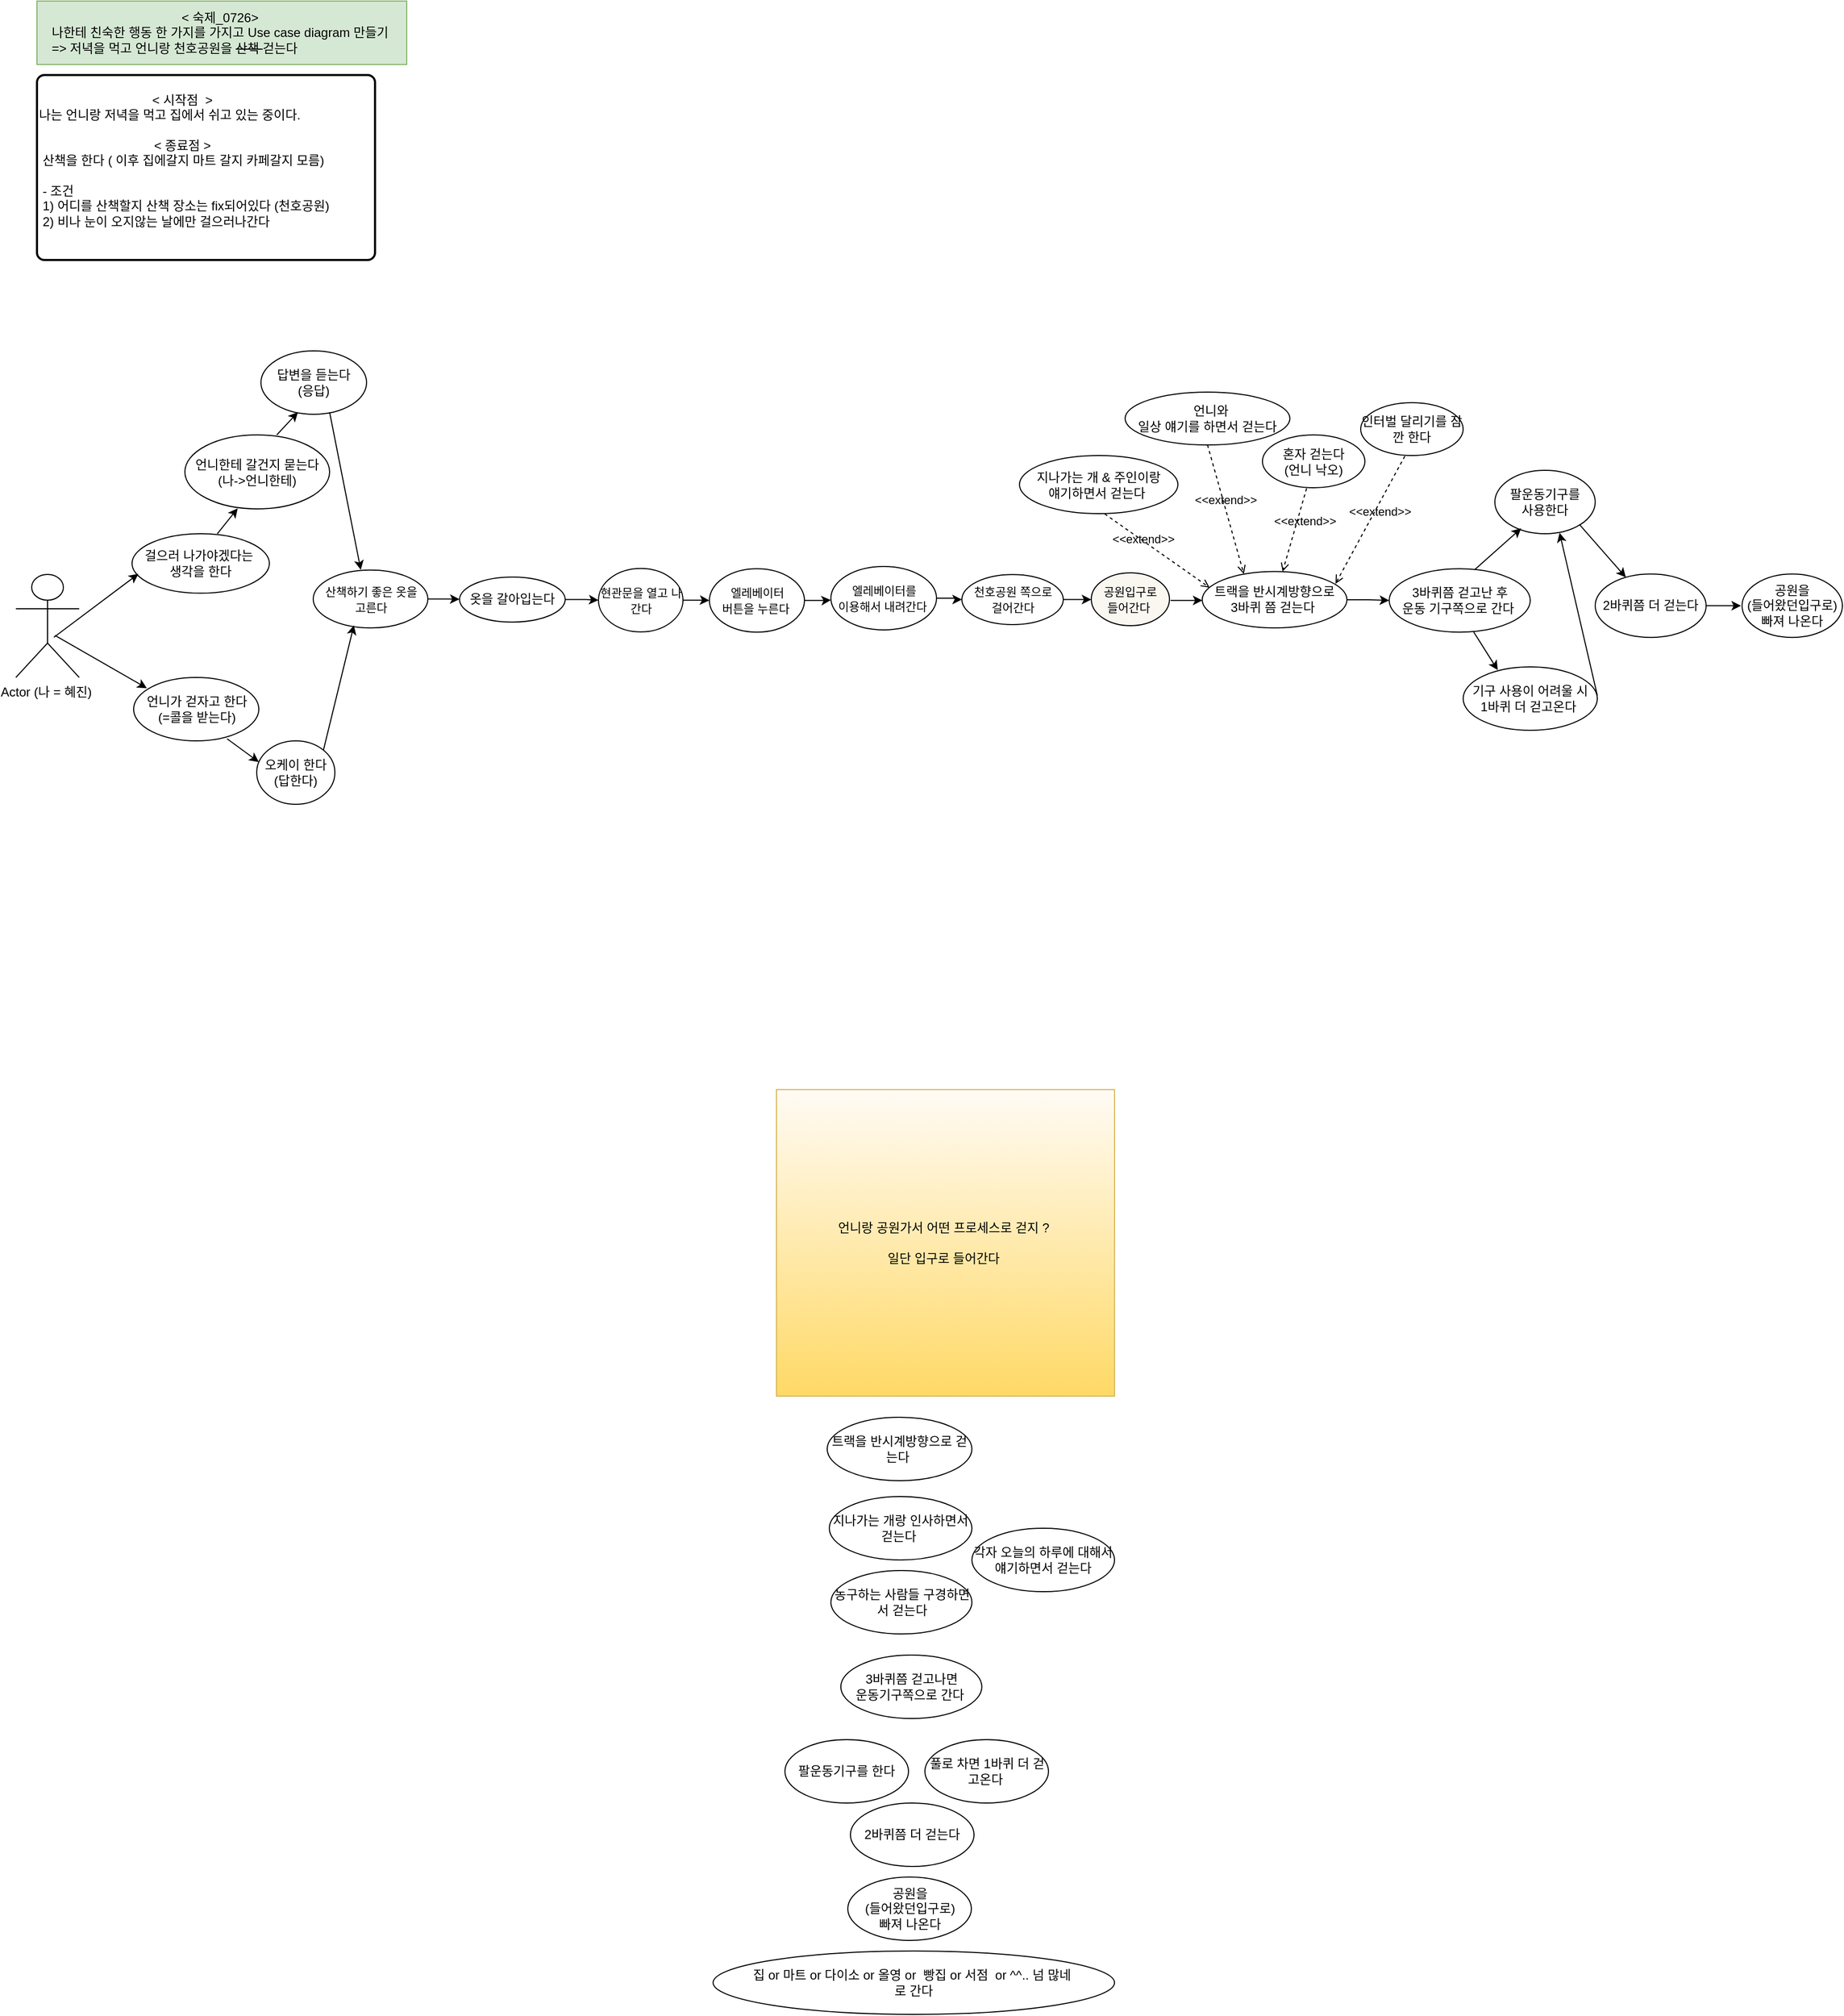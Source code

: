 <mxfile version="21.6.5" type="github">
  <diagram name="페이지-1" id="sYgcCLTAoJjAeG1pjwmj">
    <mxGraphModel dx="1803" dy="993" grid="1" gridSize="10" guides="1" tooltips="1" connect="1" arrows="1" fold="1" page="1" pageScale="1" pageWidth="827" pageHeight="1169" math="0" shadow="0">
      <root>
        <mxCell id="0" />
        <mxCell id="1" parent="0" />
        <mxCell id="4KqqWzj8_jCF8s9pvPA0-2" value="걸으러 나가야겠다는&amp;nbsp;&lt;br&gt;생각을 한다" style="ellipse;whiteSpace=wrap;html=1;" parent="1" vertex="1">
          <mxGeometry x="130" y="524.01" width="130" height="56.25" as="geometry" />
        </mxCell>
        <mxCell id="4KqqWzj8_jCF8s9pvPA0-3" value="Actor (나 = 혜진)&amp;nbsp;" style="shape=umlActor;verticalLabelPosition=bottom;verticalAlign=top;html=1;" parent="1" vertex="1">
          <mxGeometry x="20" y="562.5" width="60" height="97.5" as="geometry" />
        </mxCell>
        <mxCell id="4KqqWzj8_jCF8s9pvPA0-4" value="&lt;div style=&quot;&quot;&gt;&lt;span style=&quot;background-color: initial;&quot;&gt;&amp;lt; 숙제_0726&amp;gt;&amp;nbsp;&lt;/span&gt;&lt;/div&gt;&lt;div style=&quot;&quot;&gt;&lt;span style=&quot;background-color: initial;&quot;&gt;나한테 친숙한 행동 한 가지를 가지고 Use case diagram 만들기&amp;nbsp;&lt;/span&gt;&lt;/div&gt;&lt;div style=&quot;text-align: left;&quot;&gt;=&amp;gt; 저녁을 먹고 언니랑 천호공원을&amp;nbsp;&lt;strike&gt;산책&amp;nbsp;&lt;/strike&gt;걷는다&amp;nbsp;&lt;/div&gt;" style="rounded=0;whiteSpace=wrap;html=1;fillColor=#d5e8d4;strokeColor=#82b366;" parent="1" vertex="1">
          <mxGeometry x="40" y="20" width="350" height="60" as="geometry" />
        </mxCell>
        <mxCell id="XLeCKCvdoxdbFb9m1tCh-6" value="&lt;div style=&quot;text-align: center;&quot;&gt;&lt;span style=&quot;background-color: initial;&quot;&gt;&amp;lt; 시작점&amp;nbsp; &amp;gt;&amp;nbsp;&lt;/span&gt;&lt;/div&gt;&lt;div style=&quot;&quot;&gt;&lt;span style=&quot;background-color: initial;&quot;&gt;나는 언니랑 저녁을 먹고 집에서 쉬고 있는 중이다.&lt;/span&gt;&lt;/div&gt;&lt;div style=&quot;&quot;&gt;&lt;span style=&quot;background-color: initial;&quot;&gt;&lt;br&gt;&lt;/span&gt;&lt;/div&gt;&lt;div style=&quot;text-align: center;&quot;&gt;&lt;span style=&quot;background-color: initial;&quot;&gt;&amp;lt; 종료점 &amp;gt;&amp;nbsp;&lt;/span&gt;&lt;/div&gt;&lt;div style=&quot;&quot;&gt;&amp;nbsp;산책을 한다 ( 이후 집에갈지 마트 갈지 카페갈지 모름)&amp;nbsp;&lt;/div&gt;&lt;br&gt;&amp;nbsp;- 조건&amp;nbsp;&lt;br&gt;&amp;nbsp;1) 어디를 산책할지 산책 장소는 fix되어있다 (천호공원)&lt;br&gt;&amp;nbsp;2) 비나 눈이 오지않는 날에만 걸으러나간다&amp;nbsp;&lt;br&gt;&amp;nbsp;" style="rounded=1;whiteSpace=wrap;html=1;absoluteArcSize=1;arcSize=14;strokeWidth=2;align=left;" parent="1" vertex="1">
          <mxGeometry x="40" y="90" width="320" height="175" as="geometry" />
        </mxCell>
        <mxCell id="XLeCKCvdoxdbFb9m1tCh-21" value="언니한테 갈건지 묻는다 (나-&amp;gt;언니한테)" style="ellipse;whiteSpace=wrap;html=1;" parent="1" vertex="1">
          <mxGeometry x="180" y="430.5" width="137" height="70" as="geometry" />
        </mxCell>
        <mxCell id="XLeCKCvdoxdbFb9m1tCh-24" value="답변을 듣는다&lt;br&gt;(응답)" style="ellipse;whiteSpace=wrap;html=1;" parent="1" vertex="1">
          <mxGeometry x="252" y="351" width="100" height="60" as="geometry" />
        </mxCell>
        <mxCell id="FUzFIuwG7qgmaGk0ISnc-17" value="" style="edgeStyle=orthogonalEdgeStyle;rounded=0;orthogonalLoop=1;jettySize=auto;html=1;" parent="1" source="XLeCKCvdoxdbFb9m1tCh-74" target="XLeCKCvdoxdbFb9m1tCh-76" edge="1">
          <mxGeometry relative="1" as="geometry" />
        </mxCell>
        <mxCell id="XLeCKCvdoxdbFb9m1tCh-74" value="&lt;font style=&quot;font-size: 11px;&quot;&gt;현관문을 열고 나간다&lt;br&gt;&lt;/font&gt;" style="ellipse;whiteSpace=wrap;html=1;" parent="1" vertex="1">
          <mxGeometry x="571.5" y="556.88" width="80" height="60" as="geometry" />
        </mxCell>
        <mxCell id="FUzFIuwG7qgmaGk0ISnc-18" value="" style="edgeStyle=orthogonalEdgeStyle;rounded=0;orthogonalLoop=1;jettySize=auto;html=1;" parent="1" source="XLeCKCvdoxdbFb9m1tCh-76" edge="1">
          <mxGeometry relative="1" as="geometry">
            <mxPoint x="791.5" y="586.8" as="targetPoint" />
          </mxGeometry>
        </mxCell>
        <mxCell id="XLeCKCvdoxdbFb9m1tCh-76" value="&lt;font style=&quot;font-size: 11px;&quot;&gt;엘레베이터 &lt;br&gt;버튼을 누른다&amp;nbsp;&lt;br&gt;&lt;/font&gt;" style="ellipse;whiteSpace=wrap;html=1;" parent="1" vertex="1">
          <mxGeometry x="676.5" y="557.13" width="90" height="60" as="geometry" />
        </mxCell>
        <mxCell id="XTdCZt_rwrbxKGFYCelY-1" value="" style="edgeStyle=orthogonalEdgeStyle;rounded=0;orthogonalLoop=1;jettySize=auto;html=1;" edge="1" parent="1">
          <mxGeometry relative="1" as="geometry">
            <mxPoint x="1002.5" y="586.276" as="sourcePoint" />
            <mxPoint x="1038.0" y="587.103" as="targetPoint" />
          </mxGeometry>
        </mxCell>
        <mxCell id="XLeCKCvdoxdbFb9m1tCh-77" value="&lt;font style=&quot;font-size: 11px;&quot;&gt;천호공원 쪽으로&lt;br&gt;걸어간다&lt;br&gt;&lt;/font&gt;" style="ellipse;whiteSpace=wrap;html=1;" parent="1" vertex="1">
          <mxGeometry x="915.5" y="562.62" width="96" height="47.38" as="geometry" />
        </mxCell>
        <mxCell id="FUzFIuwG7qgmaGk0ISnc-45" value="" style="edgeStyle=orthogonalEdgeStyle;rounded=0;orthogonalLoop=1;jettySize=auto;html=1;" parent="1" edge="1">
          <mxGeometry relative="1" as="geometry">
            <mxPoint x="1113.0" y="587.12" as="sourcePoint" />
            <mxPoint x="1143.15" y="587.8" as="targetPoint" />
          </mxGeometry>
        </mxCell>
        <mxCell id="XLeCKCvdoxdbFb9m1tCh-84" value="&lt;font style=&quot;font-size: 11px;&quot;&gt;공원입구로 &lt;br&gt;들어간다&amp;nbsp;&lt;br&gt;&lt;/font&gt;" style="ellipse;whiteSpace=wrap;html=1;fillColor=#FAF6F0;gradientColor=#FAF6F0;strokeColor=default;" parent="1" vertex="1">
          <mxGeometry x="1038" y="561" width="74" height="50" as="geometry" />
        </mxCell>
        <mxCell id="FUzFIuwG7qgmaGk0ISnc-16" value="" style="edgeStyle=orthogonalEdgeStyle;rounded=0;orthogonalLoop=1;jettySize=auto;html=1;" parent="1" source="FUzFIuwG7qgmaGk0ISnc-1" target="XLeCKCvdoxdbFb9m1tCh-74" edge="1">
          <mxGeometry relative="1" as="geometry" />
        </mxCell>
        <mxCell id="FUzFIuwG7qgmaGk0ISnc-1" value="옷을 갈아입는다" style="ellipse;whiteSpace=wrap;html=1;" parent="1" vertex="1">
          <mxGeometry x="440" y="564.99" width="100" height="42.63" as="geometry" />
        </mxCell>
        <mxCell id="FUzFIuwG7qgmaGk0ISnc-15" value="" style="edgeStyle=orthogonalEdgeStyle;rounded=0;orthogonalLoop=1;jettySize=auto;html=1;" parent="1" source="FUzFIuwG7qgmaGk0ISnc-3" edge="1">
          <mxGeometry relative="1" as="geometry">
            <mxPoint x="440" y="586" as="targetPoint" />
          </mxGeometry>
        </mxCell>
        <mxCell id="FUzFIuwG7qgmaGk0ISnc-3" value="&lt;font style=&quot;font-size: 11px;&quot;&gt;산책하기 좋은 옷을 &lt;br&gt;고른다&lt;br&gt;&lt;/font&gt;" style="ellipse;whiteSpace=wrap;html=1;" parent="1" vertex="1">
          <mxGeometry x="301.5" y="558.38" width="108.5" height="54.75" as="geometry" />
        </mxCell>
        <mxCell id="FUzFIuwG7qgmaGk0ISnc-19" value="" style="edgeStyle=orthogonalEdgeStyle;rounded=0;orthogonalLoop=1;jettySize=auto;html=1;" parent="1" source="FUzFIuwG7qgmaGk0ISnc-11" target="XLeCKCvdoxdbFb9m1tCh-77" edge="1">
          <mxGeometry relative="1" as="geometry" />
        </mxCell>
        <mxCell id="FUzFIuwG7qgmaGk0ISnc-11" value="&lt;font style=&quot;font-size: 11px;&quot;&gt;엘레베이터를 &lt;br&gt;이용해서 내려간다&amp;nbsp;&lt;br&gt;&lt;/font&gt;" style="ellipse;whiteSpace=wrap;html=1;" parent="1" vertex="1">
          <mxGeometry x="791.5" y="555" width="100" height="60" as="geometry" />
        </mxCell>
        <mxCell id="FUzFIuwG7qgmaGk0ISnc-20" value="언니랑 공원가서 어떤 프로세스로 걷지 ?&amp;nbsp;&lt;br&gt;&lt;br&gt;일단 입구로 들어간다&amp;nbsp;&lt;br&gt;" style="rounded=0;whiteSpace=wrap;html=1;fillColor=#FFFBF5;gradientColor=#ffd966;strokeColor=#d6b656;" parent="1" vertex="1">
          <mxGeometry x="740" y="1050" width="320" height="290" as="geometry" />
        </mxCell>
        <mxCell id="FUzFIuwG7qgmaGk0ISnc-24" value="트랙을 반시계방향으로 걷는다&amp;nbsp;" style="ellipse;whiteSpace=wrap;html=1;" parent="1" vertex="1">
          <mxGeometry x="788" y="1360" width="137" height="60" as="geometry" />
        </mxCell>
        <mxCell id="FUzFIuwG7qgmaGk0ISnc-25" value="지나가는 개랑 인사하면서 걷는다&amp;nbsp;" style="ellipse;whiteSpace=wrap;html=1;" parent="1" vertex="1">
          <mxGeometry x="790" y="1435" width="135" height="60" as="geometry" />
        </mxCell>
        <mxCell id="FUzFIuwG7qgmaGk0ISnc-26" value="농구하는 사람들 구경하면서 걷는다" style="ellipse;whiteSpace=wrap;html=1;" parent="1" vertex="1">
          <mxGeometry x="791.5" y="1505" width="133.5" height="60" as="geometry" />
        </mxCell>
        <mxCell id="FUzFIuwG7qgmaGk0ISnc-27" value="3바퀴쯤 걷고난 후&lt;br&gt;운동 기구쪽으로 간다&amp;nbsp;" style="ellipse;whiteSpace=wrap;html=1;" parent="1" vertex="1">
          <mxGeometry x="1320" y="557.13" width="133.5" height="60" as="geometry" />
        </mxCell>
        <mxCell id="FUzFIuwG7qgmaGk0ISnc-28" value="팔운동기구를 &lt;br&gt;사용한다" style="ellipse;whiteSpace=wrap;html=1;" parent="1" vertex="1">
          <mxGeometry x="1420" y="464.01" width="95" height="60" as="geometry" />
        </mxCell>
        <mxCell id="FUzFIuwG7qgmaGk0ISnc-31" value="기구 사용이 어려울 시&lt;br&gt;1바퀴 더 걷고온다&amp;nbsp;" style="ellipse;whiteSpace=wrap;html=1;" parent="1" vertex="1">
          <mxGeometry x="1390" y="650.0" width="127" height="60" as="geometry" />
        </mxCell>
        <mxCell id="FUzFIuwG7qgmaGk0ISnc-67" value="" style="edgeStyle=orthogonalEdgeStyle;rounded=0;orthogonalLoop=1;jettySize=auto;html=1;" parent="1" edge="1">
          <mxGeometry relative="1" as="geometry">
            <mxPoint x="1608" y="592.13" as="sourcePoint" />
            <mxPoint x="1653" y="592.13" as="targetPoint" />
          </mxGeometry>
        </mxCell>
        <mxCell id="FUzFIuwG7qgmaGk0ISnc-32" value="2바퀴쯤 더 걷는다" style="ellipse;whiteSpace=wrap;html=1;" parent="1" vertex="1">
          <mxGeometry x="1515" y="562.13" width="105" height="60" as="geometry" />
        </mxCell>
        <mxCell id="FUzFIuwG7qgmaGk0ISnc-33" value="각자 오늘의 하루에 대해서 얘기하면서 걷는다" style="ellipse;whiteSpace=wrap;html=1;" parent="1" vertex="1">
          <mxGeometry x="925" y="1465" width="135" height="60" as="geometry" />
        </mxCell>
        <mxCell id="FUzFIuwG7qgmaGk0ISnc-34" value="집 or 마트 or 다이소 or 올영 or&amp;nbsp; 빵집 or 서점&amp;nbsp; or ^^.. 넘 많네&amp;nbsp;&lt;br&gt;로 간다" style="ellipse;whiteSpace=wrap;html=1;" parent="1" vertex="1">
          <mxGeometry x="680" y="1865" width="380" height="60" as="geometry" />
        </mxCell>
        <mxCell id="FUzFIuwG7qgmaGk0ISnc-61" value="" style="edgeStyle=orthogonalEdgeStyle;rounded=0;orthogonalLoop=1;jettySize=auto;html=1;" parent="1" source="FUzFIuwG7qgmaGk0ISnc-35" target="FUzFIuwG7qgmaGk0ISnc-27" edge="1">
          <mxGeometry relative="1" as="geometry" />
        </mxCell>
        <mxCell id="FUzFIuwG7qgmaGk0ISnc-35" value="트랙을 반시계방향으로 &lt;br&gt;3바퀴 쯤 걷는다&amp;nbsp;" style="ellipse;whiteSpace=wrap;html=1;" parent="1" vertex="1">
          <mxGeometry x="1143" y="559.76" width="137" height="53.37" as="geometry" />
        </mxCell>
        <mxCell id="FUzFIuwG7qgmaGk0ISnc-36" value="지나가는 개 &amp;amp; 주인이랑 &lt;br&gt;얘기하면서 걷는다&amp;nbsp;" style="ellipse;whiteSpace=wrap;html=1;" parent="1" vertex="1">
          <mxGeometry x="970" y="450" width="150" height="55" as="geometry" />
        </mxCell>
        <mxCell id="FUzFIuwG7qgmaGk0ISnc-37" value="&amp;nbsp; 언니와 &lt;br&gt;일상 얘기를 하면서 걷는다" style="ellipse;whiteSpace=wrap;html=1;" parent="1" vertex="1">
          <mxGeometry x="1070" y="390" width="156" height="50" as="geometry" />
        </mxCell>
        <mxCell id="FUzFIuwG7qgmaGk0ISnc-38" value="혼자 걷는다 &lt;br&gt;(언니 낙오)" style="ellipse;whiteSpace=wrap;html=1;" parent="1" vertex="1">
          <mxGeometry x="1200" y="430.5" width="97" height="50" as="geometry" />
        </mxCell>
        <mxCell id="FUzFIuwG7qgmaGk0ISnc-39" value="공원을 &lt;br&gt;(들어왔던입구로) &lt;br&gt;빠져 나온다" style="ellipse;whiteSpace=wrap;html=1;" parent="1" vertex="1">
          <mxGeometry x="1654" y="562.13" width="95" height="60" as="geometry" />
        </mxCell>
        <mxCell id="FUzFIuwG7qgmaGk0ISnc-41" value="&amp;lt;&amp;lt;extend&amp;gt;&amp;gt;" style="html=1;verticalAlign=bottom;labelBackgroundColor=none;endArrow=open;endFill=0;dashed=1;rounded=0;exitX=0.538;exitY=1.005;exitDx=0;exitDy=0;entryX=0.051;entryY=0.379;entryDx=0;entryDy=0;entryPerimeter=0;exitPerimeter=0;" parent="1" source="FUzFIuwG7qgmaGk0ISnc-36" edge="1">
          <mxGeometry x="-0.201" y="-6" width="160" relative="1" as="geometry">
            <mxPoint x="1060.5" y="500" as="sourcePoint" />
            <mxPoint x="1149.987" y="574.987" as="targetPoint" />
            <mxPoint as="offset" />
          </mxGeometry>
        </mxCell>
        <mxCell id="FUzFIuwG7qgmaGk0ISnc-42" value="&amp;lt;&amp;lt;extend&amp;gt;&amp;gt;" style="html=1;verticalAlign=bottom;labelBackgroundColor=none;endArrow=open;endFill=0;dashed=1;rounded=0;exitX=0.5;exitY=1;exitDx=0;exitDy=0;" parent="1" source="FUzFIuwG7qgmaGk0ISnc-37" edge="1">
          <mxGeometry width="160" relative="1" as="geometry">
            <mxPoint x="1178.586" y="453.23" as="sourcePoint" />
            <mxPoint x="1182.41" y="562.13" as="targetPoint" />
          </mxGeometry>
        </mxCell>
        <mxCell id="FUzFIuwG7qgmaGk0ISnc-43" value="&amp;lt;&amp;lt;extend&amp;gt;&amp;gt;" style="html=1;verticalAlign=bottom;labelBackgroundColor=none;endArrow=open;endFill=0;dashed=1;rounded=0;exitX=0.431;exitY=1.012;exitDx=0;exitDy=0;exitPerimeter=0;" parent="1" source="FUzFIuwG7qgmaGk0ISnc-38" edge="1" target="FUzFIuwG7qgmaGk0ISnc-35">
          <mxGeometry x="-0.047" y="9" width="160" relative="1" as="geometry">
            <mxPoint x="1340.609" y="496.5" as="sourcePoint" />
            <mxPoint x="1282" y="576.5" as="targetPoint" />
            <mxPoint as="offset" />
            <Array as="points" />
          </mxGeometry>
        </mxCell>
        <mxCell id="FUzFIuwG7qgmaGk0ISnc-46" value="언니가 걷자고 한다&lt;br&gt;(=콜을 받는다)" style="ellipse;whiteSpace=wrap;html=1;" parent="1" vertex="1">
          <mxGeometry x="131.5" y="660" width="118.5" height="60" as="geometry" />
        </mxCell>
        <mxCell id="FUzFIuwG7qgmaGk0ISnc-48" value="" style="endArrow=classic;html=1;rounded=0;" parent="1" edge="1">
          <mxGeometry width="50" height="50" relative="1" as="geometry">
            <mxPoint x="56" y="622" as="sourcePoint" />
            <mxPoint x="136" y="562" as="targetPoint" />
          </mxGeometry>
        </mxCell>
        <mxCell id="FUzFIuwG7qgmaGk0ISnc-49" value="" style="endArrow=classic;html=1;rounded=0;" parent="1" edge="1">
          <mxGeometry width="50" height="50" relative="1" as="geometry">
            <mxPoint x="57" y="620.13" as="sourcePoint" />
            <mxPoint x="144" y="670.13" as="targetPoint" />
          </mxGeometry>
        </mxCell>
        <mxCell id="FUzFIuwG7qgmaGk0ISnc-50" value="" style="endArrow=classic;html=1;rounded=0;" parent="1" edge="1">
          <mxGeometry width="50" height="50" relative="1" as="geometry">
            <mxPoint x="210.71" y="524.01" as="sourcePoint" />
            <mxPoint x="230" y="500" as="targetPoint" />
          </mxGeometry>
        </mxCell>
        <mxCell id="FUzFIuwG7qgmaGk0ISnc-51" value="" style="endArrow=classic;html=1;rounded=0;" parent="1" edge="1">
          <mxGeometry width="50" height="50" relative="1" as="geometry">
            <mxPoint x="267" y="430.5" as="sourcePoint" />
            <mxPoint x="287" y="409" as="targetPoint" />
          </mxGeometry>
        </mxCell>
        <mxCell id="FUzFIuwG7qgmaGk0ISnc-52" value="" style="endArrow=classic;html=1;rounded=0;entryX=0.355;entryY=0.954;entryDx=0;entryDy=0;entryPerimeter=0;exitX=1;exitY=0;exitDx=0;exitDy=0;" parent="1" target="FUzFIuwG7qgmaGk0ISnc-3" edge="1" source="XTdCZt_rwrbxKGFYCelY-2">
          <mxGeometry width="50" height="50" relative="1" as="geometry">
            <mxPoint x="279.71" y="642" as="sourcePoint" />
            <mxPoint x="330" y="600" as="targetPoint" />
          </mxGeometry>
        </mxCell>
        <mxCell id="FUzFIuwG7qgmaGk0ISnc-53" value="" style="endArrow=classic;html=1;rounded=0;entryX=0.415;entryY=-0.004;entryDx=0;entryDy=0;entryPerimeter=0;exitX=0.65;exitY=0.967;exitDx=0;exitDy=0;exitPerimeter=0;" parent="1" target="FUzFIuwG7qgmaGk0ISnc-3" edge="1" source="XLeCKCvdoxdbFb9m1tCh-24">
          <mxGeometry width="50" height="50" relative="1" as="geometry">
            <mxPoint x="337.001" y="409.118" as="sourcePoint" />
            <mxPoint x="379.203" y="559.127" as="targetPoint" />
          </mxGeometry>
        </mxCell>
        <mxCell id="FUzFIuwG7qgmaGk0ISnc-55" value="3바퀴쯤 걷고나면 &lt;br&gt;운동기구쪽으로 간다&amp;nbsp;" style="ellipse;whiteSpace=wrap;html=1;" parent="1" vertex="1">
          <mxGeometry x="800.9" y="1585" width="133.5" height="60" as="geometry" />
        </mxCell>
        <mxCell id="FUzFIuwG7qgmaGk0ISnc-56" value="팔운동기구를 한다" style="ellipse;whiteSpace=wrap;html=1;" parent="1" vertex="1">
          <mxGeometry x="748" y="1665" width="117" height="60" as="geometry" />
        </mxCell>
        <mxCell id="FUzFIuwG7qgmaGk0ISnc-57" value="풀로 차면 1바퀴 더 걷고온다&amp;nbsp;" style="ellipse;whiteSpace=wrap;html=1;" parent="1" vertex="1">
          <mxGeometry x="880.5" y="1665" width="117" height="60" as="geometry" />
        </mxCell>
        <mxCell id="FUzFIuwG7qgmaGk0ISnc-58" value="2바퀴쯤 더 걷는다" style="ellipse;whiteSpace=wrap;html=1;" parent="1" vertex="1">
          <mxGeometry x="810" y="1725" width="117" height="60" as="geometry" />
        </mxCell>
        <mxCell id="FUzFIuwG7qgmaGk0ISnc-59" value="공원을 &lt;br&gt;(들어왔던입구로) &lt;br&gt;빠져 나온다" style="ellipse;whiteSpace=wrap;html=1;" parent="1" vertex="1">
          <mxGeometry x="807.5" y="1795" width="117" height="60" as="geometry" />
        </mxCell>
        <mxCell id="FUzFIuwG7qgmaGk0ISnc-62" value="" style="endArrow=classic;html=1;rounded=0;entryX=0;entryY=1;entryDx=0;entryDy=0;exitX=0.599;exitY=0.048;exitDx=0;exitDy=0;exitPerimeter=0;" parent="1" edge="1">
          <mxGeometry width="50" height="50" relative="1" as="geometry">
            <mxPoint x="1400.966" y="558.01" as="sourcePoint" />
            <mxPoint x="1444.933" y="518.866" as="targetPoint" />
          </mxGeometry>
        </mxCell>
        <mxCell id="FUzFIuwG7qgmaGk0ISnc-63" value="" style="endArrow=classic;html=1;rounded=0;entryX=0.258;entryY=0.101;entryDx=0;entryDy=0;entryPerimeter=0;" parent="1" edge="1">
          <mxGeometry width="50" height="50" relative="1" as="geometry">
            <mxPoint x="1400" y="617" as="sourcePoint" />
            <mxPoint x="1422.766" y="653.06" as="targetPoint" />
          </mxGeometry>
        </mxCell>
        <mxCell id="FUzFIuwG7qgmaGk0ISnc-65" value="" style="endArrow=classic;html=1;rounded=0;" parent="1" target="FUzFIuwG7qgmaGk0ISnc-32" edge="1">
          <mxGeometry width="50" height="50" relative="1" as="geometry">
            <mxPoint x="1500.001" y="515.188" as="sourcePoint" />
            <mxPoint x="1533" y="659.07" as="targetPoint" />
          </mxGeometry>
        </mxCell>
        <mxCell id="FUzFIuwG7qgmaGk0ISnc-66" value="" style="endArrow=classic;html=1;rounded=0;entryX=0.645;entryY=0.985;entryDx=0;entryDy=0;entryPerimeter=0;" parent="1" edge="1" target="FUzFIuwG7qgmaGk0ISnc-28">
          <mxGeometry width="50" height="50" relative="1" as="geometry">
            <mxPoint x="1517" y="677" as="sourcePoint" />
            <mxPoint x="1528.58" y="619.01" as="targetPoint" />
          </mxGeometry>
        </mxCell>
        <mxCell id="XTdCZt_rwrbxKGFYCelY-2" value="오케이 한다&lt;br&gt;(답한다)" style="ellipse;whiteSpace=wrap;html=1;" vertex="1" parent="1">
          <mxGeometry x="248" y="720" width="74" height="60" as="geometry" />
        </mxCell>
        <mxCell id="XTdCZt_rwrbxKGFYCelY-3" value="" style="endArrow=classic;html=1;rounded=0;exitX=0.662;exitY=1;exitDx=0;exitDy=0;exitPerimeter=0;" edge="1" parent="1">
          <mxGeometry width="50" height="50" relative="1" as="geometry">
            <mxPoint x="219.947" y="718" as="sourcePoint" />
            <mxPoint x="250" y="740" as="targetPoint" />
          </mxGeometry>
        </mxCell>
        <mxCell id="XTdCZt_rwrbxKGFYCelY-7" value="인터벌 달리기를 잠깐 한다" style="ellipse;whiteSpace=wrap;html=1;" vertex="1" parent="1">
          <mxGeometry x="1293" y="400" width="97" height="50" as="geometry" />
        </mxCell>
        <mxCell id="XTdCZt_rwrbxKGFYCelY-8" value="&amp;lt;&amp;lt;extend&amp;gt;&amp;gt;" style="html=1;verticalAlign=bottom;labelBackgroundColor=none;endArrow=open;endFill=0;dashed=1;rounded=0;exitX=0.431;exitY=1.012;exitDx=0;exitDy=0;exitPerimeter=0;entryX=0.921;entryY=0.217;entryDx=0;entryDy=0;entryPerimeter=0;" edge="1" parent="1" source="XTdCZt_rwrbxKGFYCelY-7" target="FUzFIuwG7qgmaGk0ISnc-35">
          <mxGeometry x="-0.047" y="9" width="160" relative="1" as="geometry">
            <mxPoint x="1414.609" y="456.5" as="sourcePoint" />
            <mxPoint x="1348" y="534" as="targetPoint" />
            <mxPoint as="offset" />
          </mxGeometry>
        </mxCell>
      </root>
    </mxGraphModel>
  </diagram>
</mxfile>

